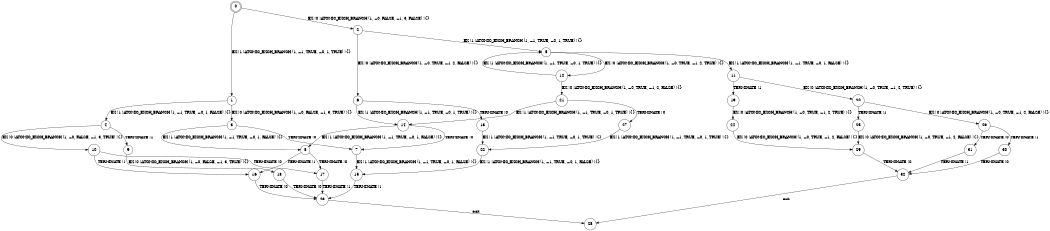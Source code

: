 digraph BCG {
size = "7, 10.5";
center = TRUE;
node [shape = circle];
0 [peripheries = 2];
0 -> 1 [label = "EX !1 !ATOMIC_EXCH_BRANCH (1, +1, TRUE, +0, 1, TRUE) !{}"];
0 -> 2 [label = "EX !0 !ATOMIC_EXCH_BRANCH (1, +0, FALSE, +1, 3, FALSE) !{}"];
1 -> 3 [label = "EX !0 !ATOMIC_EXCH_BRANCH (1, +0, FALSE, +1, 3, TRUE) !{}"];
1 -> 4 [label = "EX !1 !ATOMIC_EXCH_BRANCH (1, +1, TRUE, +0, 1, FALSE) !{}"];
2 -> 5 [label = "EX !1 !ATOMIC_EXCH_BRANCH (1, +1, TRUE, +0, 1, TRUE) !{}"];
2 -> 6 [label = "EX !0 !ATOMIC_EXCH_BRANCH (1, +0, TRUE, +1, 2, FALSE) !{}"];
3 -> 7 [label = "TERMINATE !0"];
3 -> 8 [label = "EX !1 !ATOMIC_EXCH_BRANCH (1, +1, TRUE, +0, 1, FALSE) !{}"];
4 -> 9 [label = "TERMINATE !1"];
4 -> 10 [label = "EX !0 !ATOMIC_EXCH_BRANCH (1, +0, FALSE, +1, 3, TRUE) !{}"];
5 -> 11 [label = "EX !1 !ATOMIC_EXCH_BRANCH (1, +1, TRUE, +0, 1, FALSE) !{}"];
5 -> 12 [label = "EX !0 !ATOMIC_EXCH_BRANCH (1, +0, TRUE, +1, 2, TRUE) !{}"];
6 -> 13 [label = "TERMINATE !0"];
6 -> 14 [label = "EX !1 !ATOMIC_EXCH_BRANCH (1, +1, TRUE, +0, 1, TRUE) !{}"];
7 -> 15 [label = "EX !1 !ATOMIC_EXCH_BRANCH (1, +1, TRUE, +0, 1, FALSE) !{}"];
8 -> 16 [label = "TERMINATE !1"];
8 -> 17 [label = "TERMINATE !0"];
9 -> 18 [label = "EX !0 !ATOMIC_EXCH_BRANCH (1, +0, FALSE, +1, 3, TRUE) !{}"];
10 -> 16 [label = "TERMINATE !1"];
10 -> 17 [label = "TERMINATE !0"];
11 -> 19 [label = "TERMINATE !1"];
11 -> 20 [label = "EX !0 !ATOMIC_EXCH_BRANCH (1, +0, TRUE, +1, 2, TRUE) !{}"];
12 -> 5 [label = "EX !1 !ATOMIC_EXCH_BRANCH (1, +1, TRUE, +0, 1, TRUE) !{}"];
12 -> 21 [label = "EX !0 !ATOMIC_EXCH_BRANCH (1, +0, TRUE, +1, 2, FALSE) !{}"];
13 -> 22 [label = "EX !1 !ATOMIC_EXCH_BRANCH (1, +1, TRUE, +0, 1, TRUE) !{}"];
14 -> 7 [label = "TERMINATE !0"];
14 -> 8 [label = "EX !1 !ATOMIC_EXCH_BRANCH (1, +1, TRUE, +0, 1, FALSE) !{}"];
15 -> 23 [label = "TERMINATE !1"];
16 -> 23 [label = "TERMINATE !0"];
17 -> 23 [label = "TERMINATE !1"];
18 -> 23 [label = "TERMINATE !0"];
19 -> 24 [label = "EX !0 !ATOMIC_EXCH_BRANCH (1, +0, TRUE, +1, 2, TRUE) !{}"];
20 -> 25 [label = "TERMINATE !1"];
20 -> 26 [label = "EX !0 !ATOMIC_EXCH_BRANCH (1, +0, TRUE, +1, 2, FALSE) !{}"];
21 -> 27 [label = "TERMINATE !0"];
21 -> 14 [label = "EX !1 !ATOMIC_EXCH_BRANCH (1, +1, TRUE, +0, 1, TRUE) !{}"];
22 -> 15 [label = "EX !1 !ATOMIC_EXCH_BRANCH (1, +1, TRUE, +0, 1, FALSE) !{}"];
23 -> 28 [label = "exit"];
24 -> 29 [label = "EX !0 !ATOMIC_EXCH_BRANCH (1, +0, TRUE, +1, 2, FALSE) !{}"];
25 -> 29 [label = "EX !0 !ATOMIC_EXCH_BRANCH (1, +0, TRUE, +1, 2, FALSE) !{}"];
26 -> 30 [label = "TERMINATE !1"];
26 -> 31 [label = "TERMINATE !0"];
27 -> 22 [label = "EX !1 !ATOMIC_EXCH_BRANCH (1, +1, TRUE, +0, 1, TRUE) !{}"];
29 -> 32 [label = "TERMINATE !0"];
30 -> 32 [label = "TERMINATE !0"];
31 -> 32 [label = "TERMINATE !1"];
32 -> 28 [label = "exit"];
}
